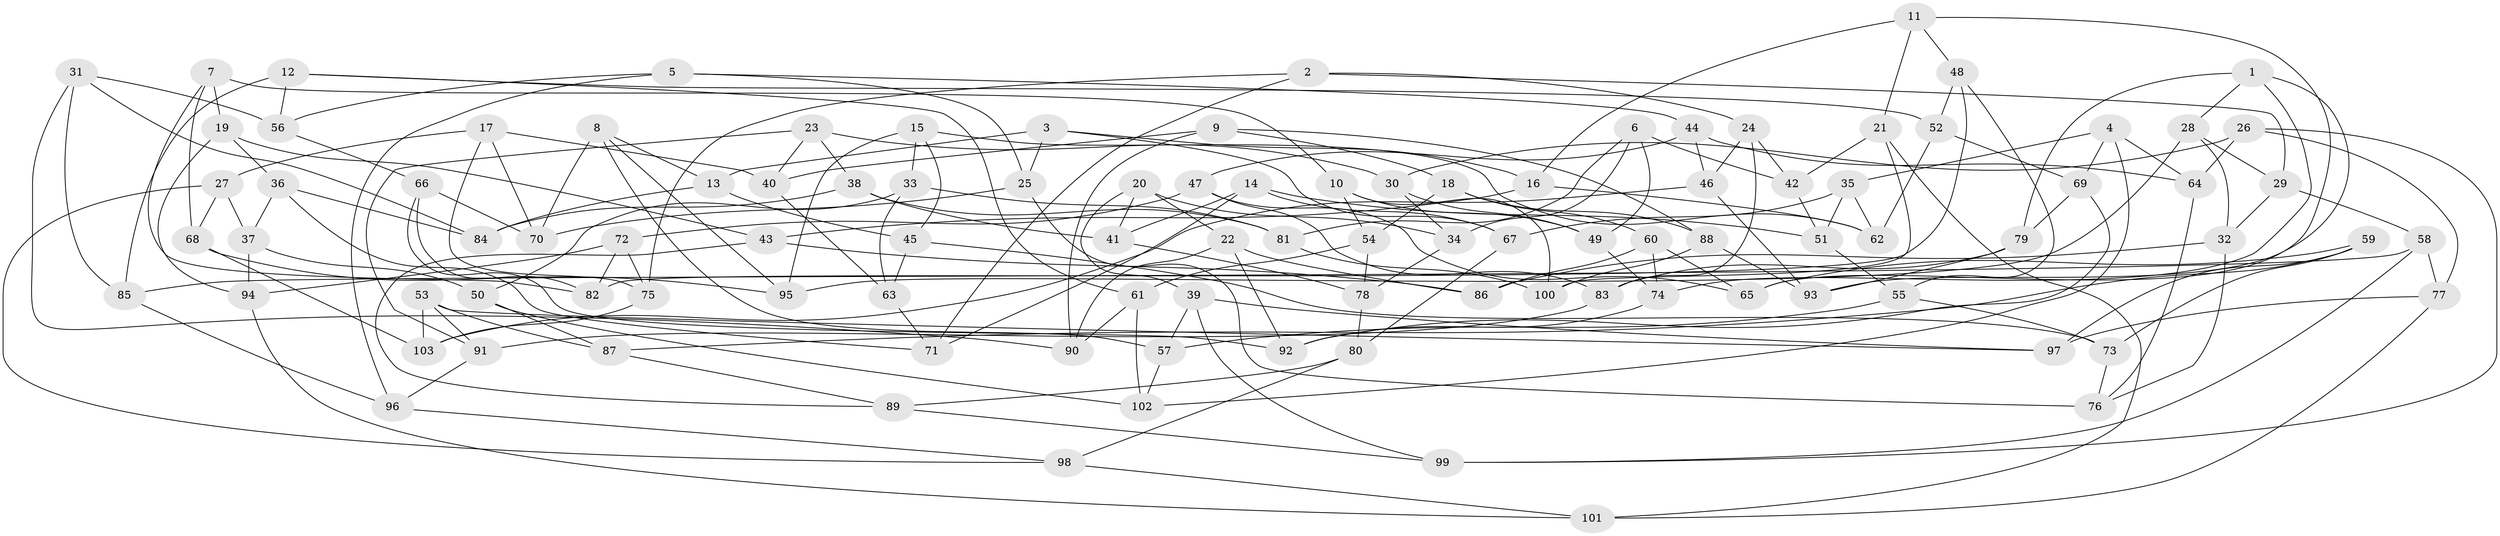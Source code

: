 // Generated by graph-tools (version 1.1) at 2025/11/02/27/25 16:11:46]
// undirected, 103 vertices, 206 edges
graph export_dot {
graph [start="1"]
  node [color=gray90,style=filled];
  1;
  2;
  3;
  4;
  5;
  6;
  7;
  8;
  9;
  10;
  11;
  12;
  13;
  14;
  15;
  16;
  17;
  18;
  19;
  20;
  21;
  22;
  23;
  24;
  25;
  26;
  27;
  28;
  29;
  30;
  31;
  32;
  33;
  34;
  35;
  36;
  37;
  38;
  39;
  40;
  41;
  42;
  43;
  44;
  45;
  46;
  47;
  48;
  49;
  50;
  51;
  52;
  53;
  54;
  55;
  56;
  57;
  58;
  59;
  60;
  61;
  62;
  63;
  64;
  65;
  66;
  67;
  68;
  69;
  70;
  71;
  72;
  73;
  74;
  75;
  76;
  77;
  78;
  79;
  80;
  81;
  82;
  83;
  84;
  85;
  86;
  87;
  88;
  89;
  90;
  91;
  92;
  93;
  94;
  95;
  96;
  97;
  98;
  99;
  100;
  101;
  102;
  103;
  1 -- 93;
  1 -- 74;
  1 -- 28;
  1 -- 79;
  2 -- 24;
  2 -- 75;
  2 -- 71;
  2 -- 29;
  3 -- 67;
  3 -- 13;
  3 -- 25;
  3 -- 16;
  4 -- 35;
  4 -- 102;
  4 -- 69;
  4 -- 64;
  5 -- 56;
  5 -- 25;
  5 -- 44;
  5 -- 96;
  6 -- 34;
  6 -- 49;
  6 -- 42;
  6 -- 81;
  7 -- 82;
  7 -- 10;
  7 -- 19;
  7 -- 68;
  8 -- 57;
  8 -- 95;
  8 -- 70;
  8 -- 13;
  9 -- 90;
  9 -- 40;
  9 -- 18;
  9 -- 88;
  10 -- 49;
  10 -- 100;
  10 -- 54;
  11 -- 21;
  11 -- 48;
  11 -- 16;
  11 -- 65;
  12 -- 52;
  12 -- 61;
  12 -- 56;
  12 -- 85;
  13 -- 84;
  13 -- 45;
  14 -- 41;
  14 -- 67;
  14 -- 51;
  14 -- 71;
  15 -- 33;
  15 -- 45;
  15 -- 95;
  15 -- 62;
  16 -- 43;
  16 -- 62;
  17 -- 70;
  17 -- 40;
  17 -- 27;
  17 -- 75;
  18 -- 54;
  18 -- 60;
  18 -- 88;
  19 -- 94;
  19 -- 36;
  19 -- 43;
  20 -- 34;
  20 -- 22;
  20 -- 39;
  20 -- 41;
  21 -- 42;
  21 -- 101;
  21 -- 100;
  22 -- 90;
  22 -- 86;
  22 -- 92;
  23 -- 91;
  23 -- 40;
  23 -- 38;
  23 -- 30;
  24 -- 83;
  24 -- 42;
  24 -- 46;
  25 -- 76;
  25 -- 70;
  26 -- 64;
  26 -- 30;
  26 -- 99;
  26 -- 77;
  27 -- 98;
  27 -- 37;
  27 -- 68;
  28 -- 29;
  28 -- 32;
  28 -- 95;
  29 -- 58;
  29 -- 32;
  30 -- 34;
  30 -- 49;
  31 -- 56;
  31 -- 85;
  31 -- 84;
  31 -- 90;
  32 -- 86;
  32 -- 76;
  33 -- 81;
  33 -- 50;
  33 -- 63;
  34 -- 78;
  35 -- 51;
  35 -- 62;
  35 -- 67;
  36 -- 37;
  36 -- 71;
  36 -- 84;
  37 -- 94;
  37 -- 50;
  38 -- 81;
  38 -- 84;
  38 -- 41;
  39 -- 97;
  39 -- 57;
  39 -- 99;
  40 -- 63;
  41 -- 78;
  42 -- 51;
  43 -- 89;
  43 -- 86;
  44 -- 64;
  44 -- 46;
  44 -- 47;
  45 -- 73;
  45 -- 63;
  46 -- 93;
  46 -- 103;
  47 -- 65;
  47 -- 83;
  47 -- 72;
  48 -- 52;
  48 -- 82;
  48 -- 55;
  49 -- 74;
  50 -- 102;
  50 -- 87;
  51 -- 55;
  52 -- 62;
  52 -- 69;
  53 -- 87;
  53 -- 103;
  53 -- 97;
  53 -- 91;
  54 -- 61;
  54 -- 78;
  55 -- 73;
  55 -- 57;
  56 -- 66;
  57 -- 102;
  58 -- 85;
  58 -- 77;
  58 -- 99;
  59 -- 65;
  59 -- 73;
  59 -- 97;
  59 -- 87;
  60 -- 65;
  60 -- 86;
  60 -- 74;
  61 -- 90;
  61 -- 102;
  63 -- 71;
  64 -- 76;
  66 -- 92;
  66 -- 82;
  66 -- 70;
  67 -- 80;
  68 -- 95;
  68 -- 103;
  69 -- 79;
  69 -- 92;
  72 -- 94;
  72 -- 82;
  72 -- 75;
  73 -- 76;
  74 -- 92;
  75 -- 103;
  77 -- 101;
  77 -- 97;
  78 -- 80;
  79 -- 83;
  79 -- 93;
  80 -- 89;
  80 -- 98;
  81 -- 100;
  83 -- 91;
  85 -- 96;
  87 -- 89;
  88 -- 93;
  88 -- 100;
  89 -- 99;
  91 -- 96;
  94 -- 101;
  96 -- 98;
  98 -- 101;
}
